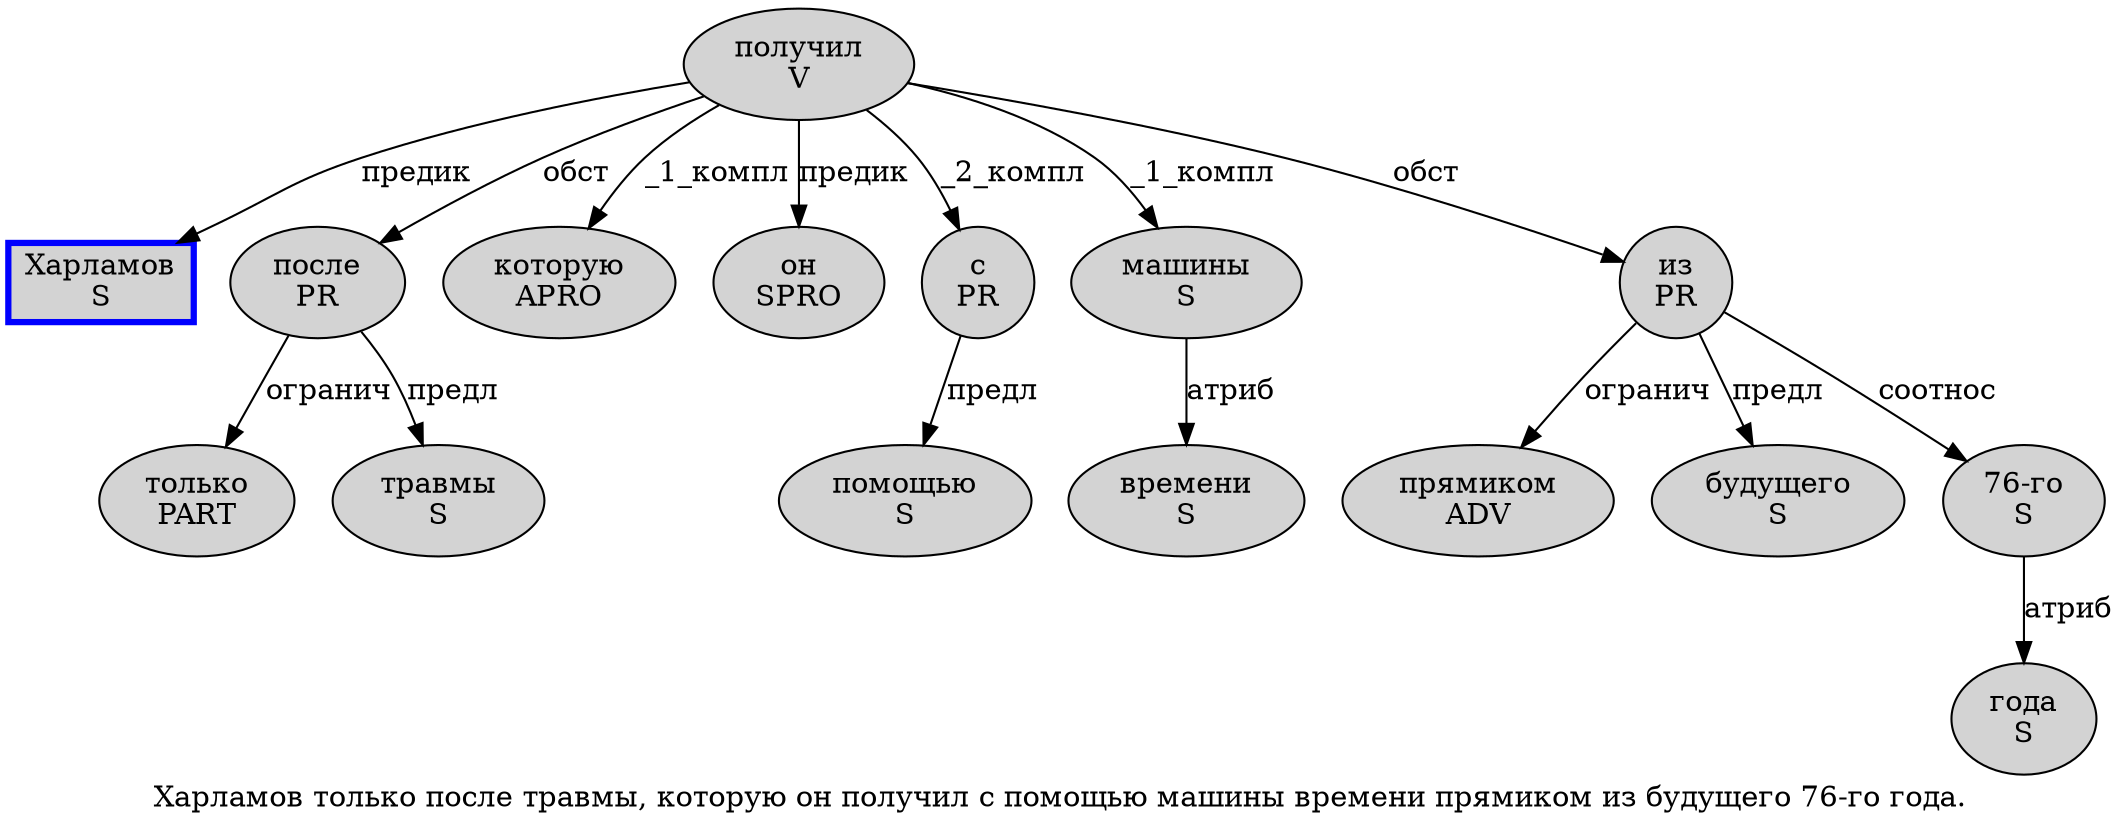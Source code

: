 digraph SENTENCE_3302 {
	graph [label="Харламов только после травмы, которую он получил с помощью машины времени прямиком из будущего 76-го года."]
	node [style=filled]
		0 [label="Харламов
S" color=blue fillcolor=lightgray penwidth=3 shape=box]
		1 [label="только
PART" color="" fillcolor=lightgray penwidth=1 shape=ellipse]
		2 [label="после
PR" color="" fillcolor=lightgray penwidth=1 shape=ellipse]
		3 [label="травмы
S" color="" fillcolor=lightgray penwidth=1 shape=ellipse]
		5 [label="которую
APRO" color="" fillcolor=lightgray penwidth=1 shape=ellipse]
		6 [label="он
SPRO" color="" fillcolor=lightgray penwidth=1 shape=ellipse]
		7 [label="получил
V" color="" fillcolor=lightgray penwidth=1 shape=ellipse]
		8 [label="с
PR" color="" fillcolor=lightgray penwidth=1 shape=ellipse]
		9 [label="помощью
S" color="" fillcolor=lightgray penwidth=1 shape=ellipse]
		10 [label="машины
S" color="" fillcolor=lightgray penwidth=1 shape=ellipse]
		11 [label="времени
S" color="" fillcolor=lightgray penwidth=1 shape=ellipse]
		12 [label="прямиком
ADV" color="" fillcolor=lightgray penwidth=1 shape=ellipse]
		13 [label="из
PR" color="" fillcolor=lightgray penwidth=1 shape=ellipse]
		14 [label="будущего
S" color="" fillcolor=lightgray penwidth=1 shape=ellipse]
		15 [label="76-го
S" color="" fillcolor=lightgray penwidth=1 shape=ellipse]
		16 [label="года
S" color="" fillcolor=lightgray penwidth=1 shape=ellipse]
			8 -> 9 [label="предл"]
			7 -> 0 [label="предик"]
			7 -> 2 [label="обст"]
			7 -> 5 [label="_1_компл"]
			7 -> 6 [label="предик"]
			7 -> 8 [label="_2_компл"]
			7 -> 10 [label="_1_компл"]
			7 -> 13 [label="обст"]
			10 -> 11 [label="атриб"]
			2 -> 1 [label="огранич"]
			2 -> 3 [label="предл"]
			13 -> 12 [label="огранич"]
			13 -> 14 [label="предл"]
			13 -> 15 [label="соотнос"]
			15 -> 16 [label="атриб"]
}